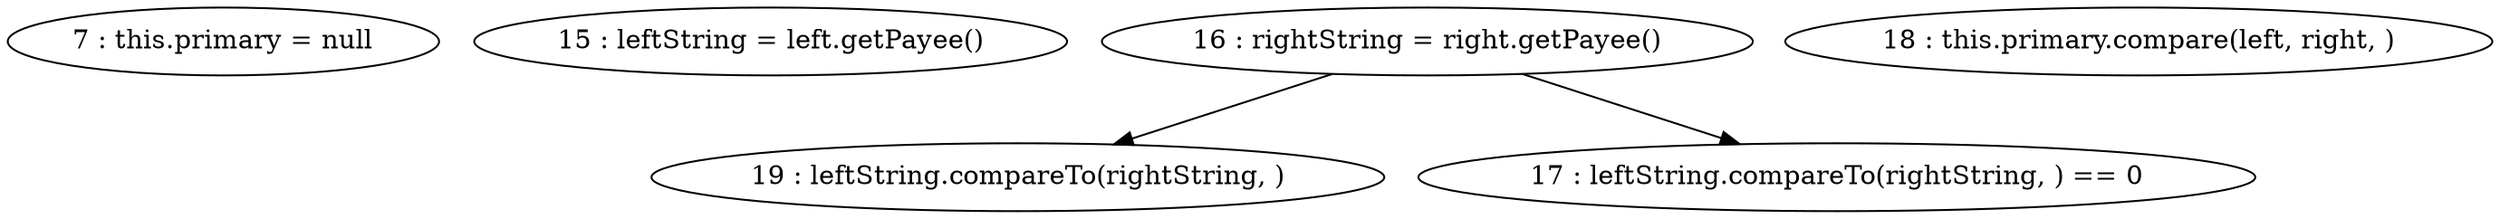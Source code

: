 digraph G {
"7 : this.primary = null"
"15 : leftString = left.getPayee()"
"16 : rightString = right.getPayee()"
"16 : rightString = right.getPayee()" -> "19 : leftString.compareTo(rightString, )"
"16 : rightString = right.getPayee()" -> "17 : leftString.compareTo(rightString, ) == 0"
"17 : leftString.compareTo(rightString, ) == 0"
"18 : this.primary.compare(left, right, )"
"19 : leftString.compareTo(rightString, )"
}